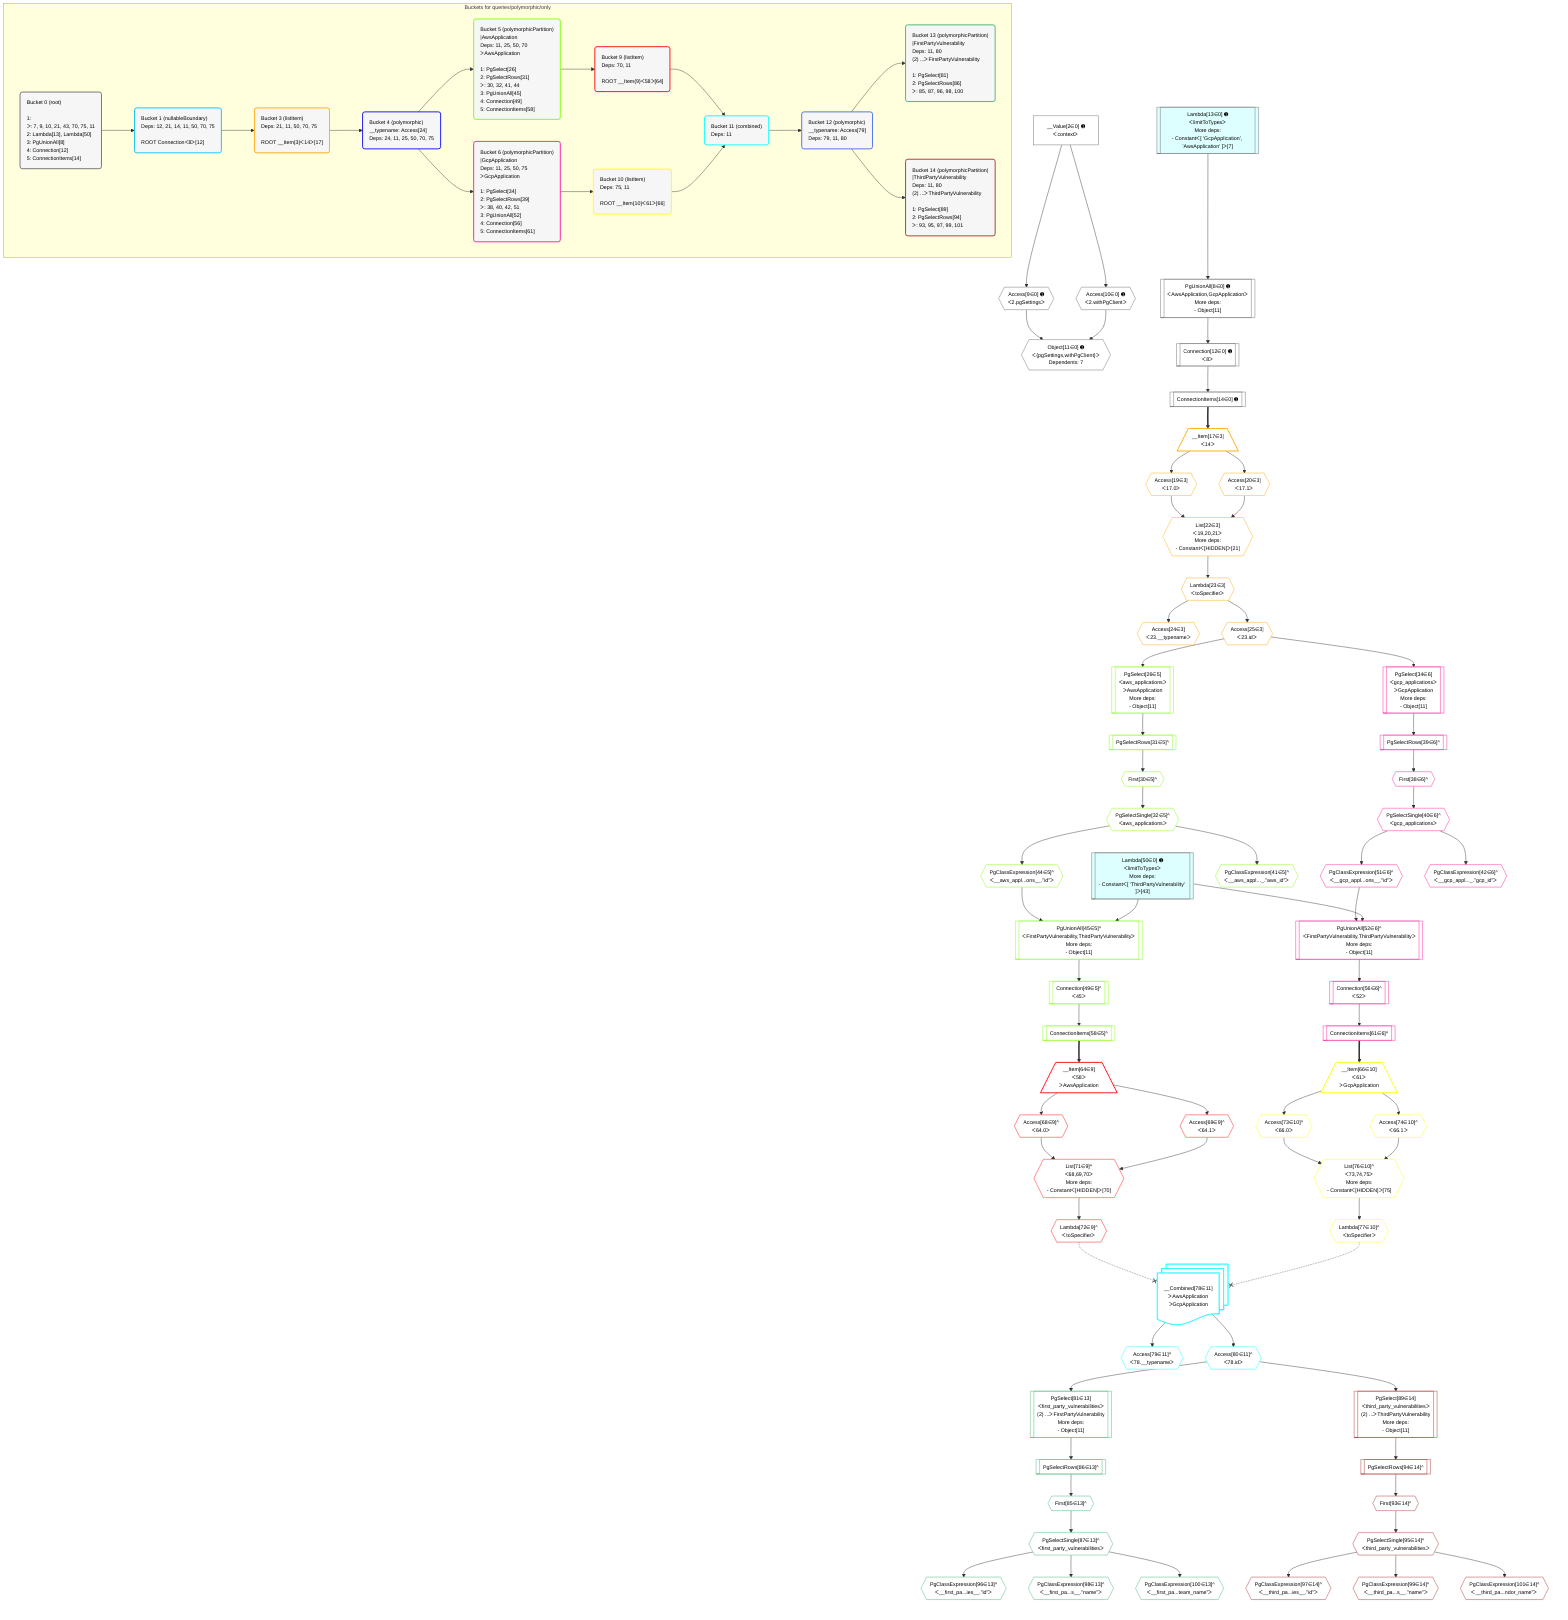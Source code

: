 %%{init: {'themeVariables': { 'fontSize': '12px'}}}%%
graph TD
    classDef path fill:#eee,stroke:#000,color:#000
    classDef plan fill:#fff,stroke-width:1px,color:#000
    classDef itemplan fill:#fff,stroke-width:2px,color:#000
    classDef unbatchedplan fill:#dff,stroke-width:1px,color:#000
    classDef sideeffectplan fill:#fcc,stroke-width:2px,color:#000
    classDef bucket fill:#f6f6f6,color:#000,stroke-width:2px,text-align:left

    subgraph "Buckets for queries/polymorphic/only"
    Bucket0("Bucket 0 (root)<br /><br />1: <br />ᐳ: 7, 9, 10, 21, 43, 70, 75, 11<br />2: Lambda[13], Lambda[50]<br />3: PgUnionAll[8]<br />4: Connection[12]<br />5: ConnectionItems[14]"):::bucket
    Bucket1("Bucket 1 (nullableBoundary)<br />Deps: 12, 21, 14, 11, 50, 70, 75<br /><br />ROOT Connectionᐸ8ᐳ[12]"):::bucket
    Bucket3("Bucket 3 (listItem)<br />Deps: 21, 11, 50, 70, 75<br /><br />ROOT __Item{3}ᐸ14ᐳ[17]"):::bucket
    Bucket4("Bucket 4 (polymorphic)<br />__typename: Access[24]<br />Deps: 24, 11, 25, 50, 70, 75"):::bucket
    Bucket5("Bucket 5 (polymorphicPartition)<br />|AwsApplication<br />Deps: 11, 25, 50, 70<br />ᐳAwsApplication<br /><br />1: PgSelect[26]<br />2: PgSelectRows[31]<br />ᐳ: 30, 32, 41, 44<br />3: PgUnionAll[45]<br />4: Connection[49]<br />5: ConnectionItems[58]"):::bucket
    Bucket6("Bucket 6 (polymorphicPartition)<br />|GcpApplication<br />Deps: 11, 25, 50, 75<br />ᐳGcpApplication<br /><br />1: PgSelect[34]<br />2: PgSelectRows[39]<br />ᐳ: 38, 40, 42, 51<br />3: PgUnionAll[52]<br />4: Connection[56]<br />5: ConnectionItems[61]"):::bucket
    Bucket9("Bucket 9 (listItem)<br />Deps: 70, 11<br /><br />ROOT __Item{9}ᐸ58ᐳ[64]"):::bucket
    Bucket10("Bucket 10 (listItem)<br />Deps: 75, 11<br /><br />ROOT __Item{10}ᐸ61ᐳ[66]"):::bucket
    Bucket11("Bucket 11 (combined)<br />Deps: 11"):::bucket
    Bucket12("Bucket 12 (polymorphic)<br />__typename: Access[79]<br />Deps: 79, 11, 80"):::bucket
    Bucket13("Bucket 13 (polymorphicPartition)<br />|FirstPartyVulnerability<br />Deps: 11, 80<br />(2) ...ᐳFirstPartyVulnerability<br /><br />1: PgSelect[81]<br />2: PgSelectRows[86]<br />ᐳ: 85, 87, 96, 98, 100"):::bucket
    Bucket14("Bucket 14 (polymorphicPartition)<br />|ThirdPartyVulnerability<br />Deps: 11, 80<br />(2) ...ᐳThirdPartyVulnerability<br /><br />1: PgSelect[89]<br />2: PgSelectRows[94]<br />ᐳ: 93, 95, 97, 99, 101"):::bucket
    end
    Bucket0 --> Bucket1
    Bucket1 --> Bucket3
    Bucket3 --> Bucket4
    Bucket4 --> Bucket5 & Bucket6
    Bucket5 --> Bucket9
    Bucket6 --> Bucket10
    Bucket9 --> Bucket11
    Bucket10 --> Bucket11
    Bucket11 --> Bucket12
    Bucket12 --> Bucket13 & Bucket14

    %% plan dependencies
    PgUnionAll8[["PgUnionAll[8∈0] ➊<br />ᐸAwsApplication,GcpApplicationᐳ<br />More deps:<br />- Object[11]"]]:::plan
    Lambda13[["Lambda[13∈0] ➊<br />ᐸlimitToTypesᐳ<br />More deps:<br />- Constantᐸ[ 'GcpApplication', 'AwsApplication' ]ᐳ[7]"]]:::unbatchedplan
    Lambda13 --> PgUnionAll8
    Object11{{"Object[11∈0] ➊<br />ᐸ{pgSettings,withPgClient}ᐳ<br />Dependents: 7"}}:::plan
    Access9{{"Access[9∈0] ➊<br />ᐸ2.pgSettingsᐳ"}}:::plan
    Access10{{"Access[10∈0] ➊<br />ᐸ2.withPgClientᐳ"}}:::plan
    Access9 & Access10 --> Object11
    __Value2["__Value[2∈0] ➊<br />ᐸcontextᐳ"]:::plan
    __Value2 --> Access9
    __Value2 --> Access10
    Connection12[["Connection[12∈0] ➊<br />ᐸ8ᐳ"]]:::plan
    PgUnionAll8 --> Connection12
    ConnectionItems14[["ConnectionItems[14∈0] ➊"]]:::plan
    Connection12 --> ConnectionItems14
    Lambda50[["Lambda[50∈0] ➊<br />ᐸlimitToTypesᐳ<br />More deps:<br />- Constantᐸ[ 'ThirdPartyVulnerability' ]ᐳ[43]"]]:::unbatchedplan
    List22{{"List[22∈3]<br />ᐸ19,20,21ᐳ<br />More deps:<br />- Constantᐸ[HIDDEN]ᐳ[21]"}}:::plan
    Access19{{"Access[19∈3]<br />ᐸ17.0ᐳ"}}:::plan
    Access20{{"Access[20∈3]<br />ᐸ17.1ᐳ"}}:::plan
    Access19 & Access20 --> List22
    __Item17[/"__Item[17∈3]<br />ᐸ14ᐳ"\]:::itemplan
    ConnectionItems14 ==> __Item17
    __Item17 --> Access19
    __Item17 --> Access20
    Lambda23{{"Lambda[23∈3]<br />ᐸtoSpecifierᐳ"}}:::plan
    List22 --> Lambda23
    Access24{{"Access[24∈3]<br />ᐸ23.__typenameᐳ"}}:::plan
    Lambda23 --> Access24
    Access25{{"Access[25∈3]<br />ᐸ23.idᐳ"}}:::plan
    Lambda23 --> Access25
    PgUnionAll45[["PgUnionAll[45∈5]^<br />ᐸFirstPartyVulnerability,ThirdPartyVulnerabilityᐳ<br />More deps:<br />- Object[11]"]]:::plan
    PgClassExpression44{{"PgClassExpression[44∈5]^<br />ᐸ__aws_appl...ons__.”id”ᐳ"}}:::plan
    PgClassExpression44 & Lambda50 --> PgUnionAll45
    PgSelect26[["PgSelect[26∈5]<br />ᐸaws_applicationsᐳ<br />ᐳAwsApplication<br />More deps:<br />- Object[11]"]]:::plan
    Access25 --> PgSelect26
    First30{{"First[30∈5]^"}}:::plan
    PgSelectRows31[["PgSelectRows[31∈5]^"]]:::plan
    PgSelectRows31 --> First30
    PgSelect26 --> PgSelectRows31
    PgSelectSingle32{{"PgSelectSingle[32∈5]^<br />ᐸaws_applicationsᐳ"}}:::plan
    First30 --> PgSelectSingle32
    PgClassExpression41{{"PgClassExpression[41∈5]^<br />ᐸ__aws_appl..._.”aws_id”ᐳ"}}:::plan
    PgSelectSingle32 --> PgClassExpression41
    PgSelectSingle32 --> PgClassExpression44
    Connection49[["Connection[49∈5]^<br />ᐸ45ᐳ"]]:::plan
    PgUnionAll45 --> Connection49
    ConnectionItems58[["ConnectionItems[58∈5]^"]]:::plan
    Connection49 --> ConnectionItems58
    PgUnionAll52[["PgUnionAll[52∈6]^<br />ᐸFirstPartyVulnerability,ThirdPartyVulnerabilityᐳ<br />More deps:<br />- Object[11]"]]:::plan
    PgClassExpression51{{"PgClassExpression[51∈6]^<br />ᐸ__gcp_appl...ons__.”id”ᐳ"}}:::plan
    PgClassExpression51 & Lambda50 --> PgUnionAll52
    PgSelect34[["PgSelect[34∈6]<br />ᐸgcp_applicationsᐳ<br />ᐳGcpApplication<br />More deps:<br />- Object[11]"]]:::plan
    Access25 --> PgSelect34
    First38{{"First[38∈6]^"}}:::plan
    PgSelectRows39[["PgSelectRows[39∈6]^"]]:::plan
    PgSelectRows39 --> First38
    PgSelect34 --> PgSelectRows39
    PgSelectSingle40{{"PgSelectSingle[40∈6]^<br />ᐸgcp_applicationsᐳ"}}:::plan
    First38 --> PgSelectSingle40
    PgClassExpression42{{"PgClassExpression[42∈6]^<br />ᐸ__gcp_appl..._.”gcp_id”ᐳ"}}:::plan
    PgSelectSingle40 --> PgClassExpression42
    PgSelectSingle40 --> PgClassExpression51
    Connection56[["Connection[56∈6]^<br />ᐸ52ᐳ"]]:::plan
    PgUnionAll52 --> Connection56
    ConnectionItems61[["ConnectionItems[61∈6]^"]]:::plan
    Connection56 --> ConnectionItems61
    List71{{"List[71∈9]^<br />ᐸ68,69,70ᐳ<br />More deps:<br />- Constantᐸ[HIDDEN]ᐳ[70]"}}:::plan
    Access68{{"Access[68∈9]^<br />ᐸ64.0ᐳ"}}:::plan
    Access69{{"Access[69∈9]^<br />ᐸ64.1ᐳ"}}:::plan
    Access68 & Access69 --> List71
    __Item64[/"__Item[64∈9]<br />ᐸ58ᐳ<br />ᐳAwsApplication"\]:::itemplan
    ConnectionItems58 ==> __Item64
    __Item64 --> Access68
    __Item64 --> Access69
    Lambda72{{"Lambda[72∈9]^<br />ᐸtoSpecifierᐳ"}}:::plan
    List71 --> Lambda72
    List76{{"List[76∈10]^<br />ᐸ73,74,75ᐳ<br />More deps:<br />- Constantᐸ[HIDDEN]ᐳ[75]"}}:::plan
    Access73{{"Access[73∈10]^<br />ᐸ66.0ᐳ"}}:::plan
    Access74{{"Access[74∈10]^<br />ᐸ66.1ᐳ"}}:::plan
    Access73 & Access74 --> List76
    __Item66[/"__Item[66∈10]<br />ᐸ61ᐳ<br />ᐳGcpApplication"\]:::itemplan
    ConnectionItems61 ==> __Item66
    __Item66 --> Access73
    __Item66 --> Access74
    Lambda77{{"Lambda[77∈10]^<br />ᐸtoSpecifierᐳ"}}:::plan
    List76 --> Lambda77
    Access79{{"Access[79∈11]^<br />ᐸ78.__typenameᐳ"}}:::plan
    __Value78:::plan@{shape: docs, label: "__Combined[78∈11]<br />ᐳAwsApplication<br />ᐳGcpApplication"}
    __Value78 --> Access79
    Access80{{"Access[80∈11]^<br />ᐸ78.idᐳ"}}:::plan
    __Value78 --> Access80
    PgSelect81[["PgSelect[81∈13]<br />ᐸfirst_party_vulnerabilitiesᐳ<br />(2) ...ᐳFirstPartyVulnerability<br />More deps:<br />- Object[11]"]]:::plan
    Access80 --> PgSelect81
    First85{{"First[85∈13]^"}}:::plan
    PgSelectRows86[["PgSelectRows[86∈13]^"]]:::plan
    PgSelectRows86 --> First85
    PgSelect81 --> PgSelectRows86
    PgSelectSingle87{{"PgSelectSingle[87∈13]^<br />ᐸfirst_party_vulnerabilitiesᐳ"}}:::plan
    First85 --> PgSelectSingle87
    PgClassExpression96{{"PgClassExpression[96∈13]^<br />ᐸ__first_pa...ies__.”id”ᐳ"}}:::plan
    PgSelectSingle87 --> PgClassExpression96
    PgClassExpression98{{"PgClassExpression[98∈13]^<br />ᐸ__first_pa...s__.”name”ᐳ"}}:::plan
    PgSelectSingle87 --> PgClassExpression98
    PgClassExpression100{{"PgClassExpression[100∈13]^<br />ᐸ__first_pa...team_name”ᐳ"}}:::plan
    PgSelectSingle87 --> PgClassExpression100
    PgSelect89[["PgSelect[89∈14]<br />ᐸthird_party_vulnerabilitiesᐳ<br />(2) ...ᐳThirdPartyVulnerability<br />More deps:<br />- Object[11]"]]:::plan
    Access80 --> PgSelect89
    First93{{"First[93∈14]^"}}:::plan
    PgSelectRows94[["PgSelectRows[94∈14]^"]]:::plan
    PgSelectRows94 --> First93
    PgSelect89 --> PgSelectRows94
    PgSelectSingle95{{"PgSelectSingle[95∈14]^<br />ᐸthird_party_vulnerabilitiesᐳ"}}:::plan
    First93 --> PgSelectSingle95
    PgClassExpression97{{"PgClassExpression[97∈14]^<br />ᐸ__third_pa...ies__.”id”ᐳ"}}:::plan
    PgSelectSingle95 --> PgClassExpression97
    PgClassExpression99{{"PgClassExpression[99∈14]^<br />ᐸ__third_pa...s__.”name”ᐳ"}}:::plan
    PgSelectSingle95 --> PgClassExpression99
    PgClassExpression101{{"PgClassExpression[101∈14]^<br />ᐸ__third_pa...ndor_name”ᐳ"}}:::plan
    PgSelectSingle95 --> PgClassExpression101

    %% define steps
    classDef bucket0 stroke:#696969
    class Bucket0,__Value2,PgUnionAll8,Access9,Access10,Object11,Connection12,Lambda13,ConnectionItems14,Lambda50 bucket0
    classDef bucket1 stroke:#00bfff
    class Bucket1 bucket1
    classDef bucket3 stroke:#ffa500
    class Bucket3,__Item17,Access19,Access20,List22,Lambda23,Access24,Access25 bucket3
    classDef bucket4 stroke:#0000ff
    class Bucket4 bucket4
    classDef bucket5 stroke:#7fff00
    class Bucket5,PgSelect26,First30,PgSelectRows31,PgSelectSingle32,PgClassExpression41,PgClassExpression44,PgUnionAll45,Connection49,ConnectionItems58 bucket5
    classDef bucket6 stroke:#ff1493
    class Bucket6,PgSelect34,First38,PgSelectRows39,PgSelectSingle40,PgClassExpression42,PgClassExpression51,PgUnionAll52,Connection56,ConnectionItems61 bucket6
    classDef bucket9 stroke:#ff0000
    class Bucket9,__Item64,Access68,Access69,List71,Lambda72 bucket9
    classDef bucket10 stroke:#ffff00
    class Bucket10,__Item66,Access73,Access74,List76,Lambda77 bucket10
    classDef bucket11 stroke:#00ffff
    class Bucket11,__Value78,Access79,Access80 bucket11
    classDef bucket12 stroke:#4169e1
    class Bucket12 bucket12
    classDef bucket13 stroke:#3cb371
    class Bucket13,PgSelect81,First85,PgSelectRows86,PgSelectSingle87,PgClassExpression96,PgClassExpression98,PgClassExpression100 bucket13
    classDef bucket14 stroke:#a52a2a
    class Bucket14,PgSelect89,First93,PgSelectRows94,PgSelectSingle95,PgClassExpression97,PgClassExpression99,PgClassExpression101 bucket14

    Lambda72 -.-x __Value78
    Lambda77 -.-x __Value78